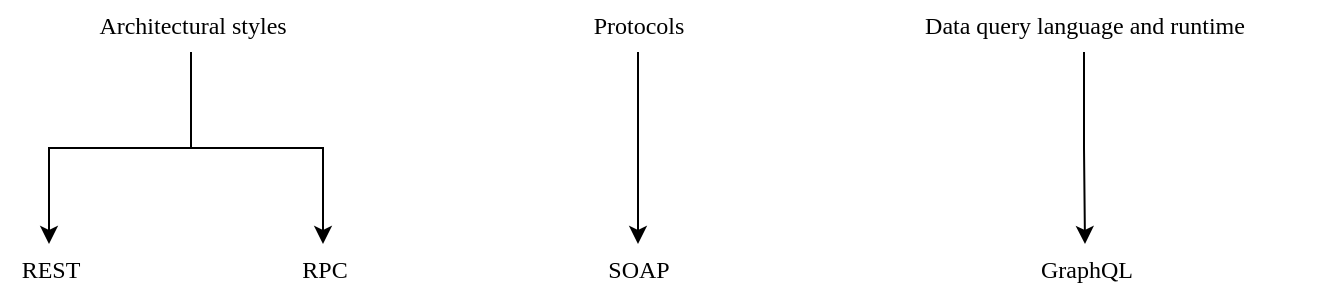 <mxfile version="22.1.21" type="github">
  <diagram name="Page-1" id="KpoSNjIPvQdtT7elPiDa">
    <mxGraphModel dx="1372" dy="794" grid="0" gridSize="10" guides="1" tooltips="1" connect="1" arrows="1" fold="1" page="0" pageScale="1" pageWidth="850" pageHeight="1100" math="0" shadow="0">
      <root>
        <mxCell id="0" />
        <mxCell id="1" parent="0" />
        <mxCell id="dCB3EUK5uvfwZvrrkoyE-1" value="REST" style="text;html=1;align=center;verticalAlign=middle;resizable=0;points=[];autosize=1;strokeColor=none;fillColor=none;fontFamily=Verdana;" vertex="1" parent="1">
          <mxGeometry x="26" y="140" width="49" height="26" as="geometry" />
        </mxCell>
        <mxCell id="dCB3EUK5uvfwZvrrkoyE-2" value="SOAP" style="text;html=1;align=center;verticalAlign=middle;resizable=0;points=[];autosize=1;strokeColor=none;fillColor=none;fontFamily=Verdana;" vertex="1" parent="1">
          <mxGeometry x="319" y="140" width="52" height="26" as="geometry" />
        </mxCell>
        <mxCell id="dCB3EUK5uvfwZvrrkoyE-3" value="RPC" style="text;html=1;align=center;verticalAlign=middle;resizable=0;points=[];autosize=1;strokeColor=none;fillColor=none;fontFamily=Verdana;" vertex="1" parent="1">
          <mxGeometry x="166" y="140" width="43" height="26" as="geometry" />
        </mxCell>
        <mxCell id="dCB3EUK5uvfwZvrrkoyE-4" value="GraphQL" style="text;html=1;align=center;verticalAlign=middle;resizable=0;points=[];autosize=1;strokeColor=none;fillColor=none;fontFamily=Verdana;" vertex="1" parent="1">
          <mxGeometry x="532" y="140" width="73" height="26" as="geometry" />
        </mxCell>
        <mxCell id="dCB3EUK5uvfwZvrrkoyE-10" style="edgeStyle=orthogonalEdgeStyle;rounded=0;orthogonalLoop=1;jettySize=auto;html=1;fontFamily=Verdana;" edge="1" parent="1" source="dCB3EUK5uvfwZvrrkoyE-7" target="dCB3EUK5uvfwZvrrkoyE-1">
          <mxGeometry relative="1" as="geometry" />
        </mxCell>
        <mxCell id="dCB3EUK5uvfwZvrrkoyE-11" style="edgeStyle=orthogonalEdgeStyle;rounded=0;orthogonalLoop=1;jettySize=auto;html=1;fontFamily=Verdana;" edge="1" parent="1" source="dCB3EUK5uvfwZvrrkoyE-7" target="dCB3EUK5uvfwZvrrkoyE-3">
          <mxGeometry relative="1" as="geometry" />
        </mxCell>
        <mxCell id="dCB3EUK5uvfwZvrrkoyE-7" value="Architectural styles" style="text;html=1;align=center;verticalAlign=middle;resizable=0;points=[];autosize=1;strokeColor=none;fillColor=none;fontFamily=Verdana;" vertex="1" parent="1">
          <mxGeometry x="53" y="18" width="137" height="26" as="geometry" />
        </mxCell>
        <mxCell id="dCB3EUK5uvfwZvrrkoyE-13" style="edgeStyle=orthogonalEdgeStyle;rounded=0;orthogonalLoop=1;jettySize=auto;html=1;fontFamily=Verdana;" edge="1" parent="1" source="dCB3EUK5uvfwZvrrkoyE-12" target="dCB3EUK5uvfwZvrrkoyE-2">
          <mxGeometry relative="1" as="geometry" />
        </mxCell>
        <mxCell id="dCB3EUK5uvfwZvrrkoyE-12" value="&lt;div&gt;Protocols&lt;/div&gt;" style="text;html=1;align=center;verticalAlign=middle;resizable=0;points=[];autosize=1;strokeColor=none;fillColor=none;fontFamily=Verdana;" vertex="1" parent="1">
          <mxGeometry x="307" y="18" width="76" height="26" as="geometry" />
        </mxCell>
        <mxCell id="dCB3EUK5uvfwZvrrkoyE-15" style="edgeStyle=orthogonalEdgeStyle;rounded=0;orthogonalLoop=1;jettySize=auto;html=1;fontFamily=Verdana;" edge="1" parent="1" source="dCB3EUK5uvfwZvrrkoyE-14" target="dCB3EUK5uvfwZvrrkoyE-4">
          <mxGeometry relative="1" as="geometry" />
        </mxCell>
        <mxCell id="dCB3EUK5uvfwZvrrkoyE-14" value="Data query language and runtime " style="text;html=1;align=center;verticalAlign=middle;resizable=0;points=[];autosize=1;strokeColor=none;fillColor=none;fontFamily=Verdana;" vertex="1" parent="1">
          <mxGeometry x="452.5" y="18" width="231" height="26" as="geometry" />
        </mxCell>
      </root>
    </mxGraphModel>
  </diagram>
</mxfile>
